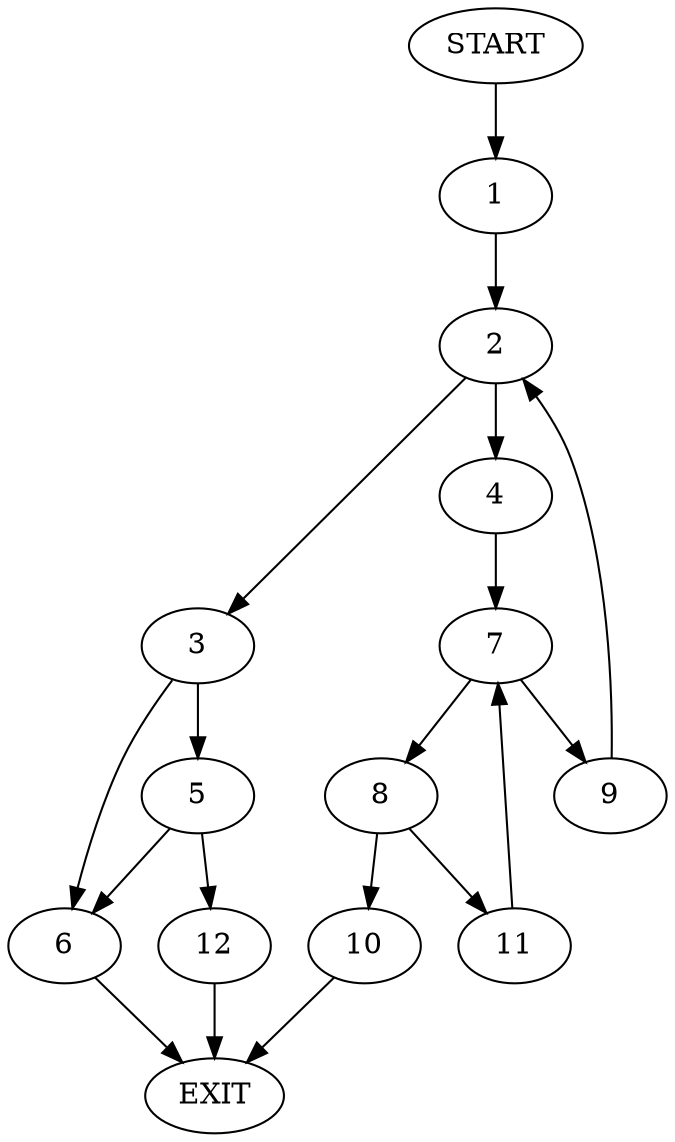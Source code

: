 digraph {
0 [label="START"]
13 [label="EXIT"]
0 -> 1
1 -> 2
2 -> 3
2 -> 4
3 -> 5
3 -> 6
4 -> 7
7 -> 8
7 -> 9
8 -> 10
8 -> 11
9 -> 2
11 -> 7
10 -> 13
5 -> 12
5 -> 6
6 -> 13
12 -> 13
}
